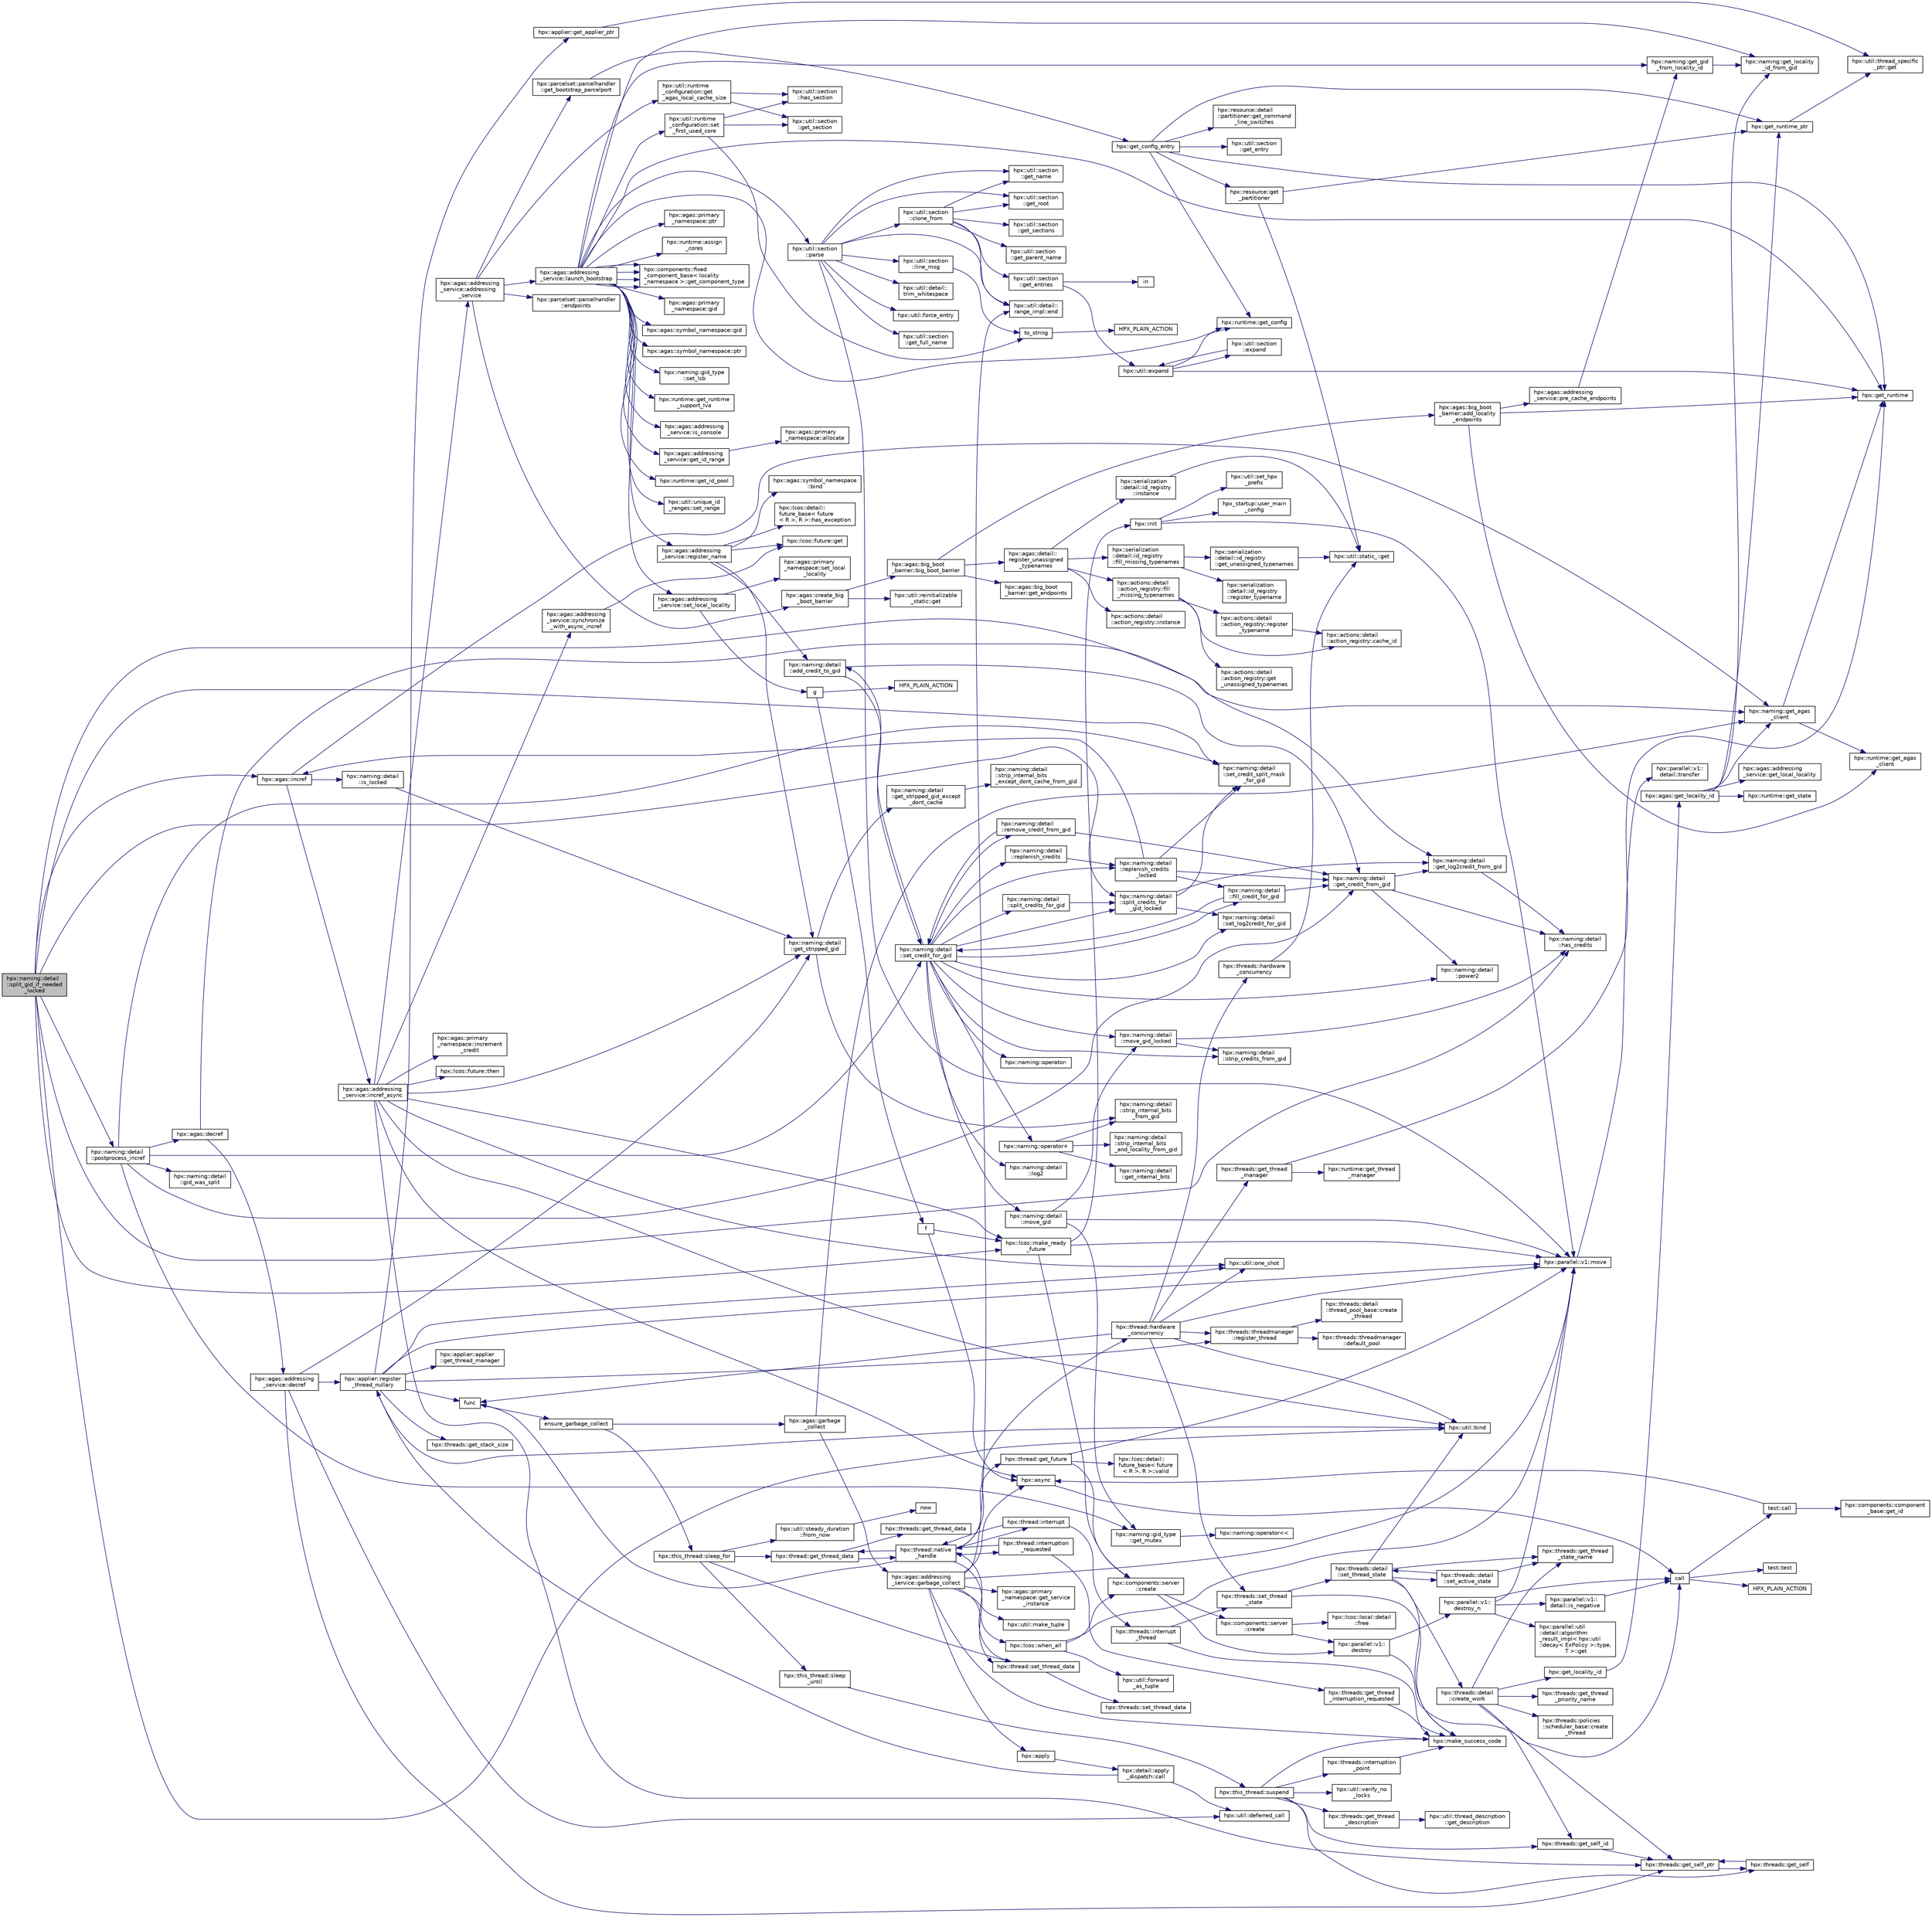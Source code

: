 digraph "hpx::naming::detail::split_gid_if_needed_locked"
{
  edge [fontname="Helvetica",fontsize="10",labelfontname="Helvetica",labelfontsize="10"];
  node [fontname="Helvetica",fontsize="10",shape=record];
  rankdir="LR";
  Node3872 [label="hpx::naming::detail\l::split_gid_if_needed\l_locked",height=0.2,width=0.4,color="black", fillcolor="grey75", style="filled", fontcolor="black"];
  Node3872 -> Node3873 [color="midnightblue",fontsize="10",style="solid",fontname="Helvetica"];
  Node3873 [label="hpx::naming::detail\l::has_credits",height=0.2,width=0.4,color="black", fillcolor="white", style="filled",URL="$d5/d18/namespacehpx_1_1naming_1_1detail.html#afb823cf706d95f298c25af22fe39653b"];
  Node3872 -> Node3874 [color="midnightblue",fontsize="10",style="solid",fontname="Helvetica"];
  Node3874 [label="hpx::naming::detail\l::get_log2credit_from_gid",height=0.2,width=0.4,color="black", fillcolor="white", style="filled",URL="$d5/d18/namespacehpx_1_1naming_1_1detail.html#a65b5a75f9576e0c15d372d20f0ed37d0"];
  Node3874 -> Node3873 [color="midnightblue",fontsize="10",style="solid",fontname="Helvetica"];
  Node3872 -> Node3875 [color="midnightblue",fontsize="10",style="solid",fontname="Helvetica"];
  Node3875 [label="hpx::naming::detail\l::set_credit_split_mask\l_for_gid",height=0.2,width=0.4,color="black", fillcolor="white", style="filled",URL="$d5/d18/namespacehpx_1_1naming_1_1detail.html#a514fb4fd603d267bd438c27ea2fb1e7d"];
  Node3872 -> Node3876 [color="midnightblue",fontsize="10",style="solid",fontname="Helvetica"];
  Node3876 [label="hpx::agas::incref",height=0.2,width=0.4,color="black", fillcolor="white", style="filled",URL="$dc/d54/namespacehpx_1_1agas.html#aad81d2ea721c1a5692e243ef07bf164f"];
  Node3876 -> Node3877 [color="midnightblue",fontsize="10",style="solid",fontname="Helvetica"];
  Node3877 [label="hpx::naming::detail\l::is_locked",height=0.2,width=0.4,color="black", fillcolor="white", style="filled",URL="$d5/d18/namespacehpx_1_1naming_1_1detail.html#a721ab5a11bd11a37b0c905ea3fe0a6d7"];
  Node3877 -> Node3878 [color="midnightblue",fontsize="10",style="solid",fontname="Helvetica"];
  Node3878 [label="hpx::naming::detail\l::get_stripped_gid",height=0.2,width=0.4,color="black", fillcolor="white", style="filled",URL="$d5/d18/namespacehpx_1_1naming_1_1detail.html#ad3a849cb7ebd5dccf9aefadccc21dd89"];
  Node3878 -> Node3879 [color="midnightblue",fontsize="10",style="solid",fontname="Helvetica"];
  Node3879 [label="hpx::naming::detail\l::strip_internal_bits\l_from_gid",height=0.2,width=0.4,color="black", fillcolor="white", style="filled",URL="$d5/d18/namespacehpx_1_1naming_1_1detail.html#a95cca4d4bc82a9da3e804b225b03dfaf"];
  Node3878 -> Node3880 [color="midnightblue",fontsize="10",style="solid",fontname="Helvetica"];
  Node3880 [label="hpx::naming::detail\l::get_stripped_gid_except\l_dont_cache",height=0.2,width=0.4,color="black", fillcolor="white", style="filled",URL="$d5/d18/namespacehpx_1_1naming_1_1detail.html#a1ab848588112d0f7fac377a15692c9cc"];
  Node3880 -> Node3881 [color="midnightblue",fontsize="10",style="solid",fontname="Helvetica"];
  Node3881 [label="hpx::naming::detail\l::strip_internal_bits\l_except_dont_cache_from_gid",height=0.2,width=0.4,color="black", fillcolor="white", style="filled",URL="$d5/d18/namespacehpx_1_1naming_1_1detail.html#aabeb51a92376c6bfb9cf31bf9ff0c4cc"];
  Node3876 -> Node3882 [color="midnightblue",fontsize="10",style="solid",fontname="Helvetica"];
  Node3882 [label="hpx::naming::get_agas\l_client",height=0.2,width=0.4,color="black", fillcolor="white", style="filled",URL="$d4/dc9/namespacehpx_1_1naming.html#a0408fffd5d34b620712a801b0ae3b032"];
  Node3882 -> Node3883 [color="midnightblue",fontsize="10",style="solid",fontname="Helvetica"];
  Node3883 [label="hpx::get_runtime",height=0.2,width=0.4,color="black", fillcolor="white", style="filled",URL="$d8/d83/namespacehpx.html#aef902cc6c7dd3b9fbadf34d1e850a070"];
  Node3882 -> Node3884 [color="midnightblue",fontsize="10",style="solid",fontname="Helvetica"];
  Node3884 [label="hpx::runtime::get_agas\l_client",height=0.2,width=0.4,color="black", fillcolor="white", style="filled",URL="$d0/d7b/classhpx_1_1runtime.html#aeb5dddd30d6b9861669af8ad44d1a96a"];
  Node3876 -> Node3885 [color="midnightblue",fontsize="10",style="solid",fontname="Helvetica"];
  Node3885 [label="hpx::agas::addressing\l_service::incref_async",height=0.2,width=0.4,color="black", fillcolor="white", style="filled",URL="$db/d58/structhpx_1_1agas_1_1addressing__service.html#adae9df2634cf648f129f203c3678c1c1",tooltip="Increment the global reference count for the given id. "];
  Node3885 -> Node3878 [color="midnightblue",fontsize="10",style="solid",fontname="Helvetica"];
  Node3885 -> Node3886 [color="midnightblue",fontsize="10",style="solid",fontname="Helvetica"];
  Node3886 [label="hpx::threads::get_self_ptr",height=0.2,width=0.4,color="black", fillcolor="white", style="filled",URL="$d7/d28/namespacehpx_1_1threads.html#a22877ae347ad884cde3a51397dad6c53"];
  Node3886 -> Node3887 [color="midnightblue",fontsize="10",style="solid",fontname="Helvetica"];
  Node3887 [label="hpx::threads::get_self",height=0.2,width=0.4,color="black", fillcolor="white", style="filled",URL="$d7/d28/namespacehpx_1_1threads.html#a07daf4d6d29233f20d66d41ab7b5b8e8"];
  Node3887 -> Node3886 [color="midnightblue",fontsize="10",style="solid",fontname="Helvetica"];
  Node3885 -> Node3888 [color="midnightblue",fontsize="10",style="solid",fontname="Helvetica"];
  Node3888 [label="hpx::agas::addressing\l_service::addressing\l_service",height=0.2,width=0.4,color="black", fillcolor="white", style="filled",URL="$db/d58/structhpx_1_1agas_1_1addressing__service.html#a4cd885b12c530009f44f7372c197d54f"];
  Node3888 -> Node3889 [color="midnightblue",fontsize="10",style="solid",fontname="Helvetica"];
  Node3889 [label="hpx::util::runtime\l_configuration::get\l_agas_local_cache_size",height=0.2,width=0.4,color="black", fillcolor="white", style="filled",URL="$d8/d70/classhpx_1_1util_1_1runtime__configuration.html#a5fc409d10bc5e063fde7992fb2d8eefe"];
  Node3889 -> Node3890 [color="midnightblue",fontsize="10",style="solid",fontname="Helvetica"];
  Node3890 [label="hpx::util::section\l::has_section",height=0.2,width=0.4,color="black", fillcolor="white", style="filled",URL="$dd/de4/classhpx_1_1util_1_1section.html#a2ef0091925e5c2e3fda235bff644cdb4"];
  Node3889 -> Node3891 [color="midnightblue",fontsize="10",style="solid",fontname="Helvetica"];
  Node3891 [label="hpx::util::section\l::get_section",height=0.2,width=0.4,color="black", fillcolor="white", style="filled",URL="$dd/de4/classhpx_1_1util_1_1section.html#a3506cc01fb5453b2176f4747352c5517"];
  Node3888 -> Node3892 [color="midnightblue",fontsize="10",style="solid",fontname="Helvetica"];
  Node3892 [label="hpx::parcelset::parcelhandler\l::get_bootstrap_parcelport",height=0.2,width=0.4,color="black", fillcolor="white", style="filled",URL="$d4/d2f/classhpx_1_1parcelset_1_1parcelhandler.html#aac412291f000080f2496f288b97b7859"];
  Node3892 -> Node3893 [color="midnightblue",fontsize="10",style="solid",fontname="Helvetica"];
  Node3893 [label="hpx::get_config_entry",height=0.2,width=0.4,color="black", fillcolor="white", style="filled",URL="$d8/d83/namespacehpx.html#a097240e6744bc8905f708932da401835",tooltip="Retrieve the string value of a configuration entry given by key. "];
  Node3893 -> Node3894 [color="midnightblue",fontsize="10",style="solid",fontname="Helvetica"];
  Node3894 [label="hpx::get_runtime_ptr",height=0.2,width=0.4,color="black", fillcolor="white", style="filled",URL="$d8/d83/namespacehpx.html#af29daf2bb3e01b4d6495a1742b6cce64"];
  Node3894 -> Node3895 [color="midnightblue",fontsize="10",style="solid",fontname="Helvetica"];
  Node3895 [label="hpx::util::thread_specific\l_ptr::get",height=0.2,width=0.4,color="black", fillcolor="white", style="filled",URL="$d4/d4c/structhpx_1_1util_1_1thread__specific__ptr.html#a3b27d8520710478aa41d1f74206bdba9"];
  Node3893 -> Node3883 [color="midnightblue",fontsize="10",style="solid",fontname="Helvetica"];
  Node3893 -> Node3896 [color="midnightblue",fontsize="10",style="solid",fontname="Helvetica"];
  Node3896 [label="hpx::runtime::get_config",height=0.2,width=0.4,color="black", fillcolor="white", style="filled",URL="$d0/d7b/classhpx_1_1runtime.html#a0bfe0241e54b1fe1dd4ec181d944de43",tooltip="access configuration information "];
  Node3893 -> Node3897 [color="midnightblue",fontsize="10",style="solid",fontname="Helvetica"];
  Node3897 [label="hpx::util::section\l::get_entry",height=0.2,width=0.4,color="black", fillcolor="white", style="filled",URL="$dd/de4/classhpx_1_1util_1_1section.html#a02ac2ca2a4490347405dec03df46af88"];
  Node3893 -> Node3898 [color="midnightblue",fontsize="10",style="solid",fontname="Helvetica"];
  Node3898 [label="hpx::resource::get\l_partitioner",height=0.2,width=0.4,color="black", fillcolor="white", style="filled",URL="$dd/da5/namespacehpx_1_1resource.html#af91354c369d9a22a00581d6b6da7d0ee"];
  Node3898 -> Node3899 [color="midnightblue",fontsize="10",style="solid",fontname="Helvetica"];
  Node3899 [label="hpx::util::static_::get",height=0.2,width=0.4,color="black", fillcolor="white", style="filled",URL="$d3/dbb/structhpx_1_1util_1_1static__.html#a2967c633948a3bf17a3b5405ef5a8318"];
  Node3898 -> Node3894 [color="midnightblue",fontsize="10",style="solid",fontname="Helvetica"];
  Node3893 -> Node3900 [color="midnightblue",fontsize="10",style="solid",fontname="Helvetica"];
  Node3900 [label="hpx::resource::detail\l::partitioner::get_command\l_line_switches",height=0.2,width=0.4,color="black", fillcolor="white", style="filled",URL="$d0/dab/classhpx_1_1resource_1_1detail_1_1partitioner.html#a16fe01dd59b2c89bd556788b5713522e"];
  Node3888 -> Node3901 [color="midnightblue",fontsize="10",style="solid",fontname="Helvetica"];
  Node3901 [label="hpx::agas::create_big\l_boot_barrier",height=0.2,width=0.4,color="black", fillcolor="white", style="filled",URL="$dc/d54/namespacehpx_1_1agas.html#a272f64deb448ea9613501a5b3458a57f"];
  Node3901 -> Node3902 [color="midnightblue",fontsize="10",style="solid",fontname="Helvetica"];
  Node3902 [label="hpx::util::reinitializable\l_static::get",height=0.2,width=0.4,color="black", fillcolor="white", style="filled",URL="$d2/db7/structhpx_1_1util_1_1reinitializable__static.html#a2c616d22a193ed9d3b0b58d4203b3809"];
  Node3901 -> Node3903 [color="midnightblue",fontsize="10",style="solid",fontname="Helvetica"];
  Node3903 [label="hpx::agas::big_boot\l_barrier::big_boot_barrier",height=0.2,width=0.4,color="black", fillcolor="white", style="filled",URL="$d8/db6/structhpx_1_1agas_1_1big__boot__barrier.html#ab00f39b77e1ae054dddeab796ac49a07"];
  Node3903 -> Node3904 [color="midnightblue",fontsize="10",style="solid",fontname="Helvetica"];
  Node3904 [label="hpx::agas::detail::\lregister_unassigned\l_typenames",height=0.2,width=0.4,color="black", fillcolor="white", style="filled",URL="$dd/dd0/namespacehpx_1_1agas_1_1detail.html#a69a4d9fbe321b26f2eeeacaae98c05bb"];
  Node3904 -> Node3905 [color="midnightblue",fontsize="10",style="solid",fontname="Helvetica"];
  Node3905 [label="hpx::serialization\l::detail::id_registry\l::instance",height=0.2,width=0.4,color="black", fillcolor="white", style="filled",URL="$dc/d9a/classhpx_1_1serialization_1_1detail_1_1id__registry.html#ab5118609f28337b2a71e7ac63399a2dc"];
  Node3905 -> Node3899 [color="midnightblue",fontsize="10",style="solid",fontname="Helvetica"];
  Node3904 -> Node3906 [color="midnightblue",fontsize="10",style="solid",fontname="Helvetica"];
  Node3906 [label="hpx::serialization\l::detail::id_registry\l::fill_missing_typenames",height=0.2,width=0.4,color="black", fillcolor="white", style="filled",URL="$dc/d9a/classhpx_1_1serialization_1_1detail_1_1id__registry.html#a80cd98a900de5a5347cf51ab710ed1be"];
  Node3906 -> Node3907 [color="midnightblue",fontsize="10",style="solid",fontname="Helvetica"];
  Node3907 [label="hpx::serialization\l::detail::id_registry\l::get_unassigned_typenames",height=0.2,width=0.4,color="black", fillcolor="white", style="filled",URL="$dc/d9a/classhpx_1_1serialization_1_1detail_1_1id__registry.html#a667f38001517e0031e3421b1f6719baf"];
  Node3907 -> Node3899 [color="midnightblue",fontsize="10",style="solid",fontname="Helvetica"];
  Node3906 -> Node3908 [color="midnightblue",fontsize="10",style="solid",fontname="Helvetica"];
  Node3908 [label="hpx::serialization\l::detail::id_registry\l::register_typename",height=0.2,width=0.4,color="black", fillcolor="white", style="filled",URL="$dc/d9a/classhpx_1_1serialization_1_1detail_1_1id__registry.html#a3ecf46288bd104ca800605842a269fd6"];
  Node3904 -> Node3909 [color="midnightblue",fontsize="10",style="solid",fontname="Helvetica"];
  Node3909 [label="hpx::actions::detail\l::action_registry::instance",height=0.2,width=0.4,color="black", fillcolor="white", style="filled",URL="$d6/d07/structhpx_1_1actions_1_1detail_1_1action__registry.html#a4d8a8074f8a91fdc5a62e8067ef6472c"];
  Node3904 -> Node3910 [color="midnightblue",fontsize="10",style="solid",fontname="Helvetica"];
  Node3910 [label="hpx::actions::detail\l::action_registry::fill\l_missing_typenames",height=0.2,width=0.4,color="black", fillcolor="white", style="filled",URL="$d6/d07/structhpx_1_1actions_1_1detail_1_1action__registry.html#ad0b2659af6636d76d4b39d64eac81e3c"];
  Node3910 -> Node3911 [color="midnightblue",fontsize="10",style="solid",fontname="Helvetica"];
  Node3911 [label="hpx::actions::detail\l::action_registry::get\l_unassigned_typenames",height=0.2,width=0.4,color="black", fillcolor="white", style="filled",URL="$d6/d07/structhpx_1_1actions_1_1detail_1_1action__registry.html#a5216619c74ba5ee2d7a82626fe3f42cd"];
  Node3910 -> Node3912 [color="midnightblue",fontsize="10",style="solid",fontname="Helvetica"];
  Node3912 [label="hpx::actions::detail\l::action_registry::register\l_typename",height=0.2,width=0.4,color="black", fillcolor="white", style="filled",URL="$d6/d07/structhpx_1_1actions_1_1detail_1_1action__registry.html#a7352d14b8ad4d97a880c8ff247f0e04a"];
  Node3912 -> Node3913 [color="midnightblue",fontsize="10",style="solid",fontname="Helvetica"];
  Node3913 [label="hpx::actions::detail\l::action_registry::cache_id",height=0.2,width=0.4,color="black", fillcolor="white", style="filled",URL="$d6/d07/structhpx_1_1actions_1_1detail_1_1action__registry.html#a241539d91aa05a0cb41e6949b4f7ffb6"];
  Node3910 -> Node3913 [color="midnightblue",fontsize="10",style="solid",fontname="Helvetica"];
  Node3903 -> Node3914 [color="midnightblue",fontsize="10",style="solid",fontname="Helvetica"];
  Node3914 [label="hpx::agas::big_boot\l_barrier::add_locality\l_endpoints",height=0.2,width=0.4,color="black", fillcolor="white", style="filled",URL="$d8/db6/structhpx_1_1agas_1_1big__boot__barrier.html#aedb4d5066f5ee188b4b2e7476bde8f35"];
  Node3914 -> Node3883 [color="midnightblue",fontsize="10",style="solid",fontname="Helvetica"];
  Node3914 -> Node3884 [color="midnightblue",fontsize="10",style="solid",fontname="Helvetica"];
  Node3914 -> Node3915 [color="midnightblue",fontsize="10",style="solid",fontname="Helvetica"];
  Node3915 [label="hpx::agas::addressing\l_service::pre_cache_endpoints",height=0.2,width=0.4,color="black", fillcolor="white", style="filled",URL="$db/d58/structhpx_1_1agas_1_1addressing__service.html#a9384e7f70c49705ea11e55718c144ee4"];
  Node3915 -> Node3916 [color="midnightblue",fontsize="10",style="solid",fontname="Helvetica"];
  Node3916 [label="hpx::naming::get_gid\l_from_locality_id",height=0.2,width=0.4,color="black", fillcolor="white", style="filled",URL="$d4/dc9/namespacehpx_1_1naming.html#ae50a3ecdb5854b6a25a556ebc9830541"];
  Node3916 -> Node3917 [color="midnightblue",fontsize="10",style="solid",fontname="Helvetica"];
  Node3917 [label="hpx::naming::get_locality\l_id_from_gid",height=0.2,width=0.4,color="black", fillcolor="white", style="filled",URL="$d4/dc9/namespacehpx_1_1naming.html#a7fd43037784560bd04fda9b49e33529f"];
  Node3903 -> Node3918 [color="midnightblue",fontsize="10",style="solid",fontname="Helvetica"];
  Node3918 [label="hpx::agas::big_boot\l_barrier::get_endpoints",height=0.2,width=0.4,color="black", fillcolor="white", style="filled",URL="$d8/db6/structhpx_1_1agas_1_1big__boot__barrier.html#a019606b912a47e77062cd7de28adb428"];
  Node3888 -> Node3919 [color="midnightblue",fontsize="10",style="solid",fontname="Helvetica"];
  Node3919 [label="hpx::parcelset::parcelhandler\l::endpoints",height=0.2,width=0.4,color="black", fillcolor="white", style="filled",URL="$d4/d2f/classhpx_1_1parcelset_1_1parcelhandler.html#a7a79973ee047c9a655e7517b89d78558",tooltip="return the endpoints associated with this parcelhandler "];
  Node3888 -> Node3920 [color="midnightblue",fontsize="10",style="solid",fontname="Helvetica"];
  Node3920 [label="hpx::agas::addressing\l_service::launch_bootstrap",height=0.2,width=0.4,color="black", fillcolor="white", style="filled",URL="$db/d58/structhpx_1_1agas_1_1addressing__service.html#a664380be3597d3ca31677b2ae5800e76"];
  Node3920 -> Node3921 [color="midnightblue",fontsize="10",style="solid",fontname="Helvetica"];
  Node3921 [label="hpx::agas::primary\l_namespace::ptr",height=0.2,width=0.4,color="black", fillcolor="white", style="filled",URL="$d1/d43/structhpx_1_1agas_1_1primary__namespace.html#a977601f2c79f10b3aef3db56fb3aad0d"];
  Node3920 -> Node3883 [color="midnightblue",fontsize="10",style="solid",fontname="Helvetica"];
  Node3920 -> Node3916 [color="midnightblue",fontsize="10",style="solid",fontname="Helvetica"];
  Node3920 -> Node3922 [color="midnightblue",fontsize="10",style="solid",fontname="Helvetica"];
  Node3922 [label="hpx::agas::addressing\l_service::set_local_locality",height=0.2,width=0.4,color="black", fillcolor="white", style="filled",URL="$db/d58/structhpx_1_1agas_1_1addressing__service.html#a262a9982f31caacd5c605b643f2cc081"];
  Node3922 -> Node3923 [color="midnightblue",fontsize="10",style="solid",fontname="Helvetica"];
  Node3923 [label="g",height=0.2,width=0.4,color="black", fillcolor="white", style="filled",URL="$da/d17/cxx11__noexcept_8cpp.html#a96f5ebe659f57f5faa7343c54f8ea39a"];
  Node3923 -> Node3924 [color="midnightblue",fontsize="10",style="solid",fontname="Helvetica"];
  Node3924 [label="f",height=0.2,width=0.4,color="black", fillcolor="white", style="filled",URL="$d4/d13/async__unwrap__1037_8cpp.html#a02a6b0b4f77af9f69a841dc8262b0cd0"];
  Node3924 -> Node3925 [color="midnightblue",fontsize="10",style="solid",fontname="Helvetica"];
  Node3925 [label="hpx::async",height=0.2,width=0.4,color="black", fillcolor="white", style="filled",URL="$d8/d83/namespacehpx.html#acb7d8e37b73b823956ce144f9a57eaa4"];
  Node3925 -> Node3926 [color="midnightblue",fontsize="10",style="solid",fontname="Helvetica"];
  Node3926 [label="call",height=0.2,width=0.4,color="black", fillcolor="white", style="filled",URL="$d2/d67/promise__1620_8cpp.html#a58357f0b82bc761e1d0b9091ed563a70"];
  Node3926 -> Node3927 [color="midnightblue",fontsize="10",style="solid",fontname="Helvetica"];
  Node3927 [label="test::test",height=0.2,width=0.4,color="black", fillcolor="white", style="filled",URL="$d8/d89/structtest.html#ab42d5ece712d716b04cb3f686f297a26"];
  Node3926 -> Node3928 [color="midnightblue",fontsize="10",style="solid",fontname="Helvetica"];
  Node3928 [label="HPX_PLAIN_ACTION",height=0.2,width=0.4,color="black", fillcolor="white", style="filled",URL="$d2/d67/promise__1620_8cpp.html#ab96aab827a4b1fcaf66cfe0ba83fef23"];
  Node3926 -> Node3929 [color="midnightblue",fontsize="10",style="solid",fontname="Helvetica"];
  Node3929 [label="test::call",height=0.2,width=0.4,color="black", fillcolor="white", style="filled",URL="$d8/d89/structtest.html#aeb29e7ed6518b9426ccf1344c52620ae"];
  Node3929 -> Node3925 [color="midnightblue",fontsize="10",style="solid",fontname="Helvetica"];
  Node3929 -> Node3930 [color="midnightblue",fontsize="10",style="solid",fontname="Helvetica"];
  Node3930 [label="hpx::components::component\l_base::get_id",height=0.2,width=0.4,color="black", fillcolor="white", style="filled",URL="$d2/de6/classhpx_1_1components_1_1component__base.html#a4c8fd93514039bdf01c48d66d82b19cd"];
  Node3924 -> Node3931 [color="midnightblue",fontsize="10",style="solid",fontname="Helvetica"];
  Node3931 [label="hpx::lcos::make_ready\l_future",height=0.2,width=0.4,color="black", fillcolor="white", style="filled",URL="$d2/dc9/namespacehpx_1_1lcos.html#a42997564ddfde91d475b8a2cea8f53e4"];
  Node3931 -> Node3932 [color="midnightblue",fontsize="10",style="solid",fontname="Helvetica"];
  Node3932 [label="hpx::init",height=0.2,width=0.4,color="black", fillcolor="white", style="filled",URL="$d8/d83/namespacehpx.html#a3c694ea960b47c56b33351ba16e3d76b",tooltip="Main entry point for launching the HPX runtime system. "];
  Node3932 -> Node3933 [color="midnightblue",fontsize="10",style="solid",fontname="Helvetica"];
  Node3933 [label="hpx::util::set_hpx\l_prefix",height=0.2,width=0.4,color="black", fillcolor="white", style="filled",URL="$df/dad/namespacehpx_1_1util.html#ae40a23c1ba0a48d9304dcf717a95793e"];
  Node3932 -> Node3934 [color="midnightblue",fontsize="10",style="solid",fontname="Helvetica"];
  Node3934 [label="hpx_startup::user_main\l_config",height=0.2,width=0.4,color="black", fillcolor="white", style="filled",URL="$d3/dd2/namespacehpx__startup.html#aaac571d88bd3912a4225a23eb3261637"];
  Node3932 -> Node3935 [color="midnightblue",fontsize="10",style="solid",fontname="Helvetica"];
  Node3935 [label="hpx::parallel::v1::move",height=0.2,width=0.4,color="black", fillcolor="white", style="filled",URL="$db/db9/namespacehpx_1_1parallel_1_1v1.html#aa7c4ede081ce786c9d1eb1adff495cfc"];
  Node3935 -> Node3936 [color="midnightblue",fontsize="10",style="solid",fontname="Helvetica"];
  Node3936 [label="hpx::parallel::v1::\ldetail::transfer",height=0.2,width=0.4,color="black", fillcolor="white", style="filled",URL="$d2/ddd/namespacehpx_1_1parallel_1_1v1_1_1detail.html#ab1b56a05e1885ca7cc7ffa1804dd2f3c"];
  Node3931 -> Node3937 [color="midnightblue",fontsize="10",style="solid",fontname="Helvetica"];
  Node3937 [label="hpx::components::server\l::create",height=0.2,width=0.4,color="black", fillcolor="white", style="filled",URL="$d2/da2/namespacehpx_1_1components_1_1server.html#ac776c89f3d68ceb910e8cee9fa937ab4",tooltip="Create arrays of components using their default constructor. "];
  Node3937 -> Node3938 [color="midnightblue",fontsize="10",style="solid",fontname="Helvetica"];
  Node3938 [label="hpx::components::server\l::create",height=0.2,width=0.4,color="black", fillcolor="white", style="filled",URL="$d2/da2/namespacehpx_1_1components_1_1server.html#a77d26de181c97b444565e230577981bd"];
  Node3938 -> Node3939 [color="midnightblue",fontsize="10",style="solid",fontname="Helvetica"];
  Node3939 [label="hpx::lcos::local::detail\l::free",height=0.2,width=0.4,color="black", fillcolor="white", style="filled",URL="$d4/dcb/namespacehpx_1_1lcos_1_1local_1_1detail.html#a55a940f019734e9bb045dc123cd80e48"];
  Node3938 -> Node3940 [color="midnightblue",fontsize="10",style="solid",fontname="Helvetica"];
  Node3940 [label="hpx::parallel::v1::\ldestroy",height=0.2,width=0.4,color="black", fillcolor="white", style="filled",URL="$db/db9/namespacehpx_1_1parallel_1_1v1.html#acf303558375048e8a7cc9a2c2e09477f"];
  Node3940 -> Node3926 [color="midnightblue",fontsize="10",style="solid",fontname="Helvetica"];
  Node3940 -> Node3941 [color="midnightblue",fontsize="10",style="solid",fontname="Helvetica"];
  Node3941 [label="hpx::parallel::v1::\ldestroy_n",height=0.2,width=0.4,color="black", fillcolor="white", style="filled",URL="$db/db9/namespacehpx_1_1parallel_1_1v1.html#a71d0691132a300690163f5636bcd5bd3"];
  Node3941 -> Node3942 [color="midnightblue",fontsize="10",style="solid",fontname="Helvetica"];
  Node3942 [label="hpx::parallel::v1::\ldetail::is_negative",height=0.2,width=0.4,color="black", fillcolor="white", style="filled",URL="$d2/ddd/namespacehpx_1_1parallel_1_1v1_1_1detail.html#adf2e40fc4b20ad0fd442ee3118a4d527"];
  Node3942 -> Node3926 [color="midnightblue",fontsize="10",style="solid",fontname="Helvetica"];
  Node3941 -> Node3943 [color="midnightblue",fontsize="10",style="solid",fontname="Helvetica"];
  Node3943 [label="hpx::parallel::util\l::detail::algorithm\l_result_impl\< hpx::util\l::decay\< ExPolicy \>::type,\l T \>::get",height=0.2,width=0.4,color="black", fillcolor="white", style="filled",URL="$d2/d42/structhpx_1_1parallel_1_1util_1_1detail_1_1algorithm__result__impl.html#ab5b051e8ec74eff5e0e62fd63f5d377e"];
  Node3941 -> Node3935 [color="midnightblue",fontsize="10",style="solid",fontname="Helvetica"];
  Node3941 -> Node3926 [color="midnightblue",fontsize="10",style="solid",fontname="Helvetica"];
  Node3937 -> Node3940 [color="midnightblue",fontsize="10",style="solid",fontname="Helvetica"];
  Node3931 -> Node3935 [color="midnightblue",fontsize="10",style="solid",fontname="Helvetica"];
  Node3923 -> Node3944 [color="midnightblue",fontsize="10",style="solid",fontname="Helvetica"];
  Node3944 [label="HPX_PLAIN_ACTION",height=0.2,width=0.4,color="black", fillcolor="white", style="filled",URL="$d4/d13/async__unwrap__1037_8cpp.html#ab5991a65409f0229f564e4935bd7b979"];
  Node3922 -> Node3945 [color="midnightblue",fontsize="10",style="solid",fontname="Helvetica"];
  Node3945 [label="hpx::agas::primary\l_namespace::set_local\l_locality",height=0.2,width=0.4,color="black", fillcolor="white", style="filled",URL="$d1/d43/structhpx_1_1agas_1_1primary__namespace.html#aef9509edfa957ff39e62a2963e7307a9"];
  Node3920 -> Node3946 [color="midnightblue",fontsize="10",style="solid",fontname="Helvetica"];
  Node3946 [label="hpx::runtime::assign\l_cores",height=0.2,width=0.4,color="black", fillcolor="white", style="filled",URL="$d0/d7b/classhpx_1_1runtime.html#ad18888b79a4c00c211acb866abf8c750"];
  Node3920 -> Node3896 [color="midnightblue",fontsize="10",style="solid",fontname="Helvetica"];
  Node3920 -> Node3947 [color="midnightblue",fontsize="10",style="solid",fontname="Helvetica"];
  Node3947 [label="hpx::util::runtime\l_configuration::set\l_first_used_core",height=0.2,width=0.4,color="black", fillcolor="white", style="filled",URL="$d8/d70/classhpx_1_1util_1_1runtime__configuration.html#af1c585ee36a9c0503a013faaa08ad398"];
  Node3947 -> Node3890 [color="midnightblue",fontsize="10",style="solid",fontname="Helvetica"];
  Node3947 -> Node3891 [color="midnightblue",fontsize="10",style="solid",fontname="Helvetica"];
  Node3947 -> Node3948 [color="midnightblue",fontsize="10",style="solid",fontname="Helvetica"];
  Node3948 [label="to_string",height=0.2,width=0.4,color="black", fillcolor="white", style="filled",URL="$d4/d2c/make__continuation__1615_8cpp.html#acbdae3e81403e1ffc527c18dc1cd51dd"];
  Node3948 -> Node3949 [color="midnightblue",fontsize="10",style="solid",fontname="Helvetica"];
  Node3949 [label="HPX_PLAIN_ACTION",height=0.2,width=0.4,color="black", fillcolor="white", style="filled",URL="$d4/d2c/make__continuation__1615_8cpp.html#a8b2f8a7c58b490fcb1260f36bac46541"];
  Node3920 -> Node3950 [color="midnightblue",fontsize="10",style="solid",fontname="Helvetica"];
  Node3950 [label="hpx::components::fixed\l_component_base\< locality\l_namespace \>::get_component_type",height=0.2,width=0.4,color="black", fillcolor="white", style="filled",URL="$df/dfd/classhpx_1_1components_1_1fixed__component__base.html#aa87dbc5aad4f2ee3f9b8f62c6981a8c2"];
  Node3920 -> Node3951 [color="midnightblue",fontsize="10",style="solid",fontname="Helvetica"];
  Node3951 [label="hpx::agas::primary\l_namespace::gid",height=0.2,width=0.4,color="black", fillcolor="white", style="filled",URL="$d1/d43/structhpx_1_1agas_1_1primary__namespace.html#ab38b0457e706d37af52f1535877a5bfd"];
  Node3920 -> Node3950 [color="midnightblue",fontsize="10",style="solid",fontname="Helvetica"];
  Node3920 -> Node3950 [color="midnightblue",fontsize="10",style="solid",fontname="Helvetica"];
  Node3920 -> Node3952 [color="midnightblue",fontsize="10",style="solid",fontname="Helvetica"];
  Node3952 [label="hpx::agas::symbol_namespace::gid",height=0.2,width=0.4,color="black", fillcolor="white", style="filled",URL="$dd/d5e/structhpx_1_1agas_1_1symbol__namespace.html#a4b63b0ff1b7963554cbf5b8073529d53"];
  Node3920 -> Node3950 [color="midnightblue",fontsize="10",style="solid",fontname="Helvetica"];
  Node3920 -> Node3953 [color="midnightblue",fontsize="10",style="solid",fontname="Helvetica"];
  Node3953 [label="hpx::agas::symbol_namespace::ptr",height=0.2,width=0.4,color="black", fillcolor="white", style="filled",URL="$dd/d5e/structhpx_1_1agas_1_1symbol__namespace.html#a67e372d006c4c3a2a3d09640c51ccff4"];
  Node3920 -> Node3954 [color="midnightblue",fontsize="10",style="solid",fontname="Helvetica"];
  Node3954 [label="hpx::util::section\l::parse",height=0.2,width=0.4,color="black", fillcolor="white", style="filled",URL="$dd/de4/classhpx_1_1util_1_1section.html#ace8045f12ef654c88b68a2dfb0788cbd"];
  Node3954 -> Node3955 [color="midnightblue",fontsize="10",style="solid",fontname="Helvetica"];
  Node3955 [label="hpx::util::detail::\lrange_impl::end",height=0.2,width=0.4,color="black", fillcolor="white", style="filled",URL="$d4/d4a/namespacehpx_1_1util_1_1detail_1_1range__impl.html#afb2ea48b0902f52ee4d8b764807b4316"];
  Node3954 -> Node3956 [color="midnightblue",fontsize="10",style="solid",fontname="Helvetica"];
  Node3956 [label="hpx::util::detail::\ltrim_whitespace",height=0.2,width=0.4,color="black", fillcolor="white", style="filled",URL="$d2/d8e/namespacehpx_1_1util_1_1detail.html#a349c290c57fa761e4e914aafa0023bef"];
  Node3954 -> Node3957 [color="midnightblue",fontsize="10",style="solid",fontname="Helvetica"];
  Node3957 [label="hpx::util::section\l::line_msg",height=0.2,width=0.4,color="black", fillcolor="white", style="filled",URL="$dd/de4/classhpx_1_1util_1_1section.html#afcaf894b8e854536369e648038878185"];
  Node3957 -> Node3948 [color="midnightblue",fontsize="10",style="solid",fontname="Helvetica"];
  Node3954 -> Node3958 [color="midnightblue",fontsize="10",style="solid",fontname="Helvetica"];
  Node3958 [label="hpx::util::force_entry",height=0.2,width=0.4,color="black", fillcolor="white", style="filled",URL="$df/dad/namespacehpx_1_1util.html#a36f05768f2fe4d204964258716634913"];
  Node3954 -> Node3959 [color="midnightblue",fontsize="10",style="solid",fontname="Helvetica"];
  Node3959 [label="hpx::util::section\l::get_full_name",height=0.2,width=0.4,color="black", fillcolor="white", style="filled",URL="$dd/de4/classhpx_1_1util_1_1section.html#a23dfffaedaa34d9c8273410af900cbff"];
  Node3954 -> Node3960 [color="midnightblue",fontsize="10",style="solid",fontname="Helvetica"];
  Node3960 [label="hpx::util::section\l::clone_from",height=0.2,width=0.4,color="black", fillcolor="white", style="filled",URL="$dd/de4/classhpx_1_1util_1_1section.html#ac563c9cfea4ab359e599357ab775e835"];
  Node3960 -> Node3961 [color="midnightblue",fontsize="10",style="solid",fontname="Helvetica"];
  Node3961 [label="hpx::util::section\l::get_parent_name",height=0.2,width=0.4,color="black", fillcolor="white", style="filled",URL="$dd/de4/classhpx_1_1util_1_1section.html#ad103bdfb0f1d7b70a9d7a93948adc30b"];
  Node3960 -> Node3962 [color="midnightblue",fontsize="10",style="solid",fontname="Helvetica"];
  Node3962 [label="hpx::util::section\l::get_name",height=0.2,width=0.4,color="black", fillcolor="white", style="filled",URL="$dd/de4/classhpx_1_1util_1_1section.html#afbd1ab5fee15d3956ef7fba8f1966e02"];
  Node3960 -> Node3963 [color="midnightblue",fontsize="10",style="solid",fontname="Helvetica"];
  Node3963 [label="hpx::util::section\l::get_entries",height=0.2,width=0.4,color="black", fillcolor="white", style="filled",URL="$dd/de4/classhpx_1_1util_1_1section.html#a2947f576b972863e45bbcf97a14c720e"];
  Node3963 -> Node3964 [color="midnightblue",fontsize="10",style="solid",fontname="Helvetica"];
  Node3964 [label="hpx::util::expand",height=0.2,width=0.4,color="black", fillcolor="white", style="filled",URL="$df/dad/namespacehpx_1_1util.html#ac476e97ca5c1dec44106cb68a534ea22"];
  Node3964 -> Node3883 [color="midnightblue",fontsize="10",style="solid",fontname="Helvetica"];
  Node3964 -> Node3896 [color="midnightblue",fontsize="10",style="solid",fontname="Helvetica"];
  Node3964 -> Node3965 [color="midnightblue",fontsize="10",style="solid",fontname="Helvetica"];
  Node3965 [label="hpx::util::section\l::expand",height=0.2,width=0.4,color="black", fillcolor="white", style="filled",URL="$dd/de4/classhpx_1_1util_1_1section.html#aeee54430eca7e62d11765c45d1c58420"];
  Node3965 -> Node3964 [color="midnightblue",fontsize="10",style="solid",fontname="Helvetica"];
  Node3963 -> Node3966 [color="midnightblue",fontsize="10",style="solid",fontname="Helvetica"];
  Node3966 [label="in",height=0.2,width=0.4,color="black", fillcolor="white", style="filled",URL="$d5/dd8/any__serialization_8cpp.html#a050ffb438bad49c53a9fffc8fff5bff9"];
  Node3960 -> Node3955 [color="midnightblue",fontsize="10",style="solid",fontname="Helvetica"];
  Node3960 -> Node3967 [color="midnightblue",fontsize="10",style="solid",fontname="Helvetica"];
  Node3967 [label="hpx::util::section\l::get_sections",height=0.2,width=0.4,color="black", fillcolor="white", style="filled",URL="$dd/de4/classhpx_1_1util_1_1section.html#a6b2173349a087e0677d76ac09eb548f8"];
  Node3960 -> Node3968 [color="midnightblue",fontsize="10",style="solid",fontname="Helvetica"];
  Node3968 [label="hpx::util::section\l::get_root",height=0.2,width=0.4,color="black", fillcolor="white", style="filled",URL="$dd/de4/classhpx_1_1util_1_1section.html#a099b4f01861585dea488caf08fe4069b"];
  Node3954 -> Node3968 [color="midnightblue",fontsize="10",style="solid",fontname="Helvetica"];
  Node3954 -> Node3962 [color="midnightblue",fontsize="10",style="solid",fontname="Helvetica"];
  Node3954 -> Node3935 [color="midnightblue",fontsize="10",style="solid",fontname="Helvetica"];
  Node3920 -> Node3917 [color="midnightblue",fontsize="10",style="solid",fontname="Helvetica"];
  Node3920 -> Node3969 [color="midnightblue",fontsize="10",style="solid",fontname="Helvetica"];
  Node3969 [label="hpx::naming::gid_type\l::set_lsb",height=0.2,width=0.4,color="black", fillcolor="white", style="filled",URL="$d3/d67/structhpx_1_1naming_1_1gid__type.html#aa0e0758f7852bace6a58c84eacae4ddc"];
  Node3920 -> Node3970 [color="midnightblue",fontsize="10",style="solid",fontname="Helvetica"];
  Node3970 [label="hpx::runtime::get_runtime\l_support_lva",height=0.2,width=0.4,color="black", fillcolor="white", style="filled",URL="$d0/d7b/classhpx_1_1runtime.html#aa284ae9894186555459b37cef96ab1f2"];
  Node3920 -> Node3971 [color="midnightblue",fontsize="10",style="solid",fontname="Helvetica"];
  Node3971 [label="hpx::agas::addressing\l_service::register_name",height=0.2,width=0.4,color="black", fillcolor="white", style="filled",URL="$db/d58/structhpx_1_1agas_1_1addressing__service.html#a5929d7fd681a5ed692bfbeaa503fc32d",tooltip="Register a global name with a global address (id) "];
  Node3971 -> Node3972 [color="midnightblue",fontsize="10",style="solid",fontname="Helvetica"];
  Node3972 [label="hpx::agas::symbol_namespace\l::bind",height=0.2,width=0.4,color="black", fillcolor="white", style="filled",URL="$dd/d5e/structhpx_1_1agas_1_1symbol__namespace.html#a4c5b21f70ae191ad0169fe5ac06de532"];
  Node3971 -> Node3878 [color="midnightblue",fontsize="10",style="solid",fontname="Helvetica"];
  Node3971 -> Node3973 [color="midnightblue",fontsize="10",style="solid",fontname="Helvetica"];
  Node3973 [label="hpx::lcos::detail::\lfuture_base\< future\l\< R \>, R \>::has_exception",height=0.2,width=0.4,color="black", fillcolor="white", style="filled",URL="$d5/dd7/classhpx_1_1lcos_1_1detail_1_1future__base.html#aa95b01f70ad95706ae420ff1db2e5b99"];
  Node3971 -> Node3974 [color="midnightblue",fontsize="10",style="solid",fontname="Helvetica"];
  Node3974 [label="hpx::lcos::future::get",height=0.2,width=0.4,color="black", fillcolor="white", style="filled",URL="$d0/d33/classhpx_1_1lcos_1_1future.html#a8c28269486d5620ac48af349f17bb41c"];
  Node3971 -> Node3975 [color="midnightblue",fontsize="10",style="solid",fontname="Helvetica"];
  Node3975 [label="hpx::naming::detail\l::add_credit_to_gid",height=0.2,width=0.4,color="black", fillcolor="white", style="filled",URL="$d5/d18/namespacehpx_1_1naming_1_1detail.html#ab13848a91587535a393be4def980e832"];
  Node3975 -> Node3976 [color="midnightblue",fontsize="10",style="solid",fontname="Helvetica"];
  Node3976 [label="hpx::naming::detail\l::get_credit_from_gid",height=0.2,width=0.4,color="black", fillcolor="white", style="filled",URL="$d5/d18/namespacehpx_1_1naming_1_1detail.html#ae3d27efe8c838d79e29020ed7c9fa25f"];
  Node3976 -> Node3873 [color="midnightblue",fontsize="10",style="solid",fontname="Helvetica"];
  Node3976 -> Node3977 [color="midnightblue",fontsize="10",style="solid",fontname="Helvetica"];
  Node3977 [label="hpx::naming::detail\l::power2",height=0.2,width=0.4,color="black", fillcolor="white", style="filled",URL="$d5/d18/namespacehpx_1_1naming_1_1detail.html#a084e318ac378f38778c0696da8cbdaac"];
  Node3976 -> Node3874 [color="midnightblue",fontsize="10",style="solid",fontname="Helvetica"];
  Node3975 -> Node3978 [color="midnightblue",fontsize="10",style="solid",fontname="Helvetica"];
  Node3978 [label="hpx::naming::detail\l::set_credit_for_gid",height=0.2,width=0.4,color="black", fillcolor="white", style="filled",URL="$d5/d18/namespacehpx_1_1naming_1_1detail.html#a87703193ff814a4e1c912e98e655ec51"];
  Node3978 -> Node3979 [color="midnightblue",fontsize="10",style="solid",fontname="Helvetica"];
  Node3979 [label="hpx::naming::detail\l::log2",height=0.2,width=0.4,color="black", fillcolor="white", style="filled",URL="$d5/d18/namespacehpx_1_1naming_1_1detail.html#a10b972e46f78f4f24d7843d6f8554b5b"];
  Node3978 -> Node3977 [color="midnightblue",fontsize="10",style="solid",fontname="Helvetica"];
  Node3978 -> Node3980 [color="midnightblue",fontsize="10",style="solid",fontname="Helvetica"];
  Node3980 [label="hpx::naming::detail\l::set_log2credit_for_gid",height=0.2,width=0.4,color="black", fillcolor="white", style="filled",URL="$d5/d18/namespacehpx_1_1naming_1_1detail.html#ac466e44115ff62134192cea0735b147e"];
  Node3978 -> Node3981 [color="midnightblue",fontsize="10",style="solid",fontname="Helvetica"];
  Node3981 [label="hpx::naming::detail\l::strip_credits_from_gid",height=0.2,width=0.4,color="black", fillcolor="white", style="filled",URL="$d5/d18/namespacehpx_1_1naming_1_1detail.html#a422b12b60e5f7844b224dd68cf8cae8e"];
  Node3978 -> Node3975 [color="midnightblue",fontsize="10",style="solid",fontname="Helvetica"];
  Node3978 -> Node3982 [color="midnightblue",fontsize="10",style="solid",fontname="Helvetica"];
  Node3982 [label="hpx::naming::detail\l::remove_credit_from_gid",height=0.2,width=0.4,color="black", fillcolor="white", style="filled",URL="$d5/d18/namespacehpx_1_1naming_1_1detail.html#a3ccb4b028c2c757c0fabdfe58ac07e47"];
  Node3982 -> Node3976 [color="midnightblue",fontsize="10",style="solid",fontname="Helvetica"];
  Node3982 -> Node3978 [color="midnightblue",fontsize="10",style="solid",fontname="Helvetica"];
  Node3978 -> Node3983 [color="midnightblue",fontsize="10",style="solid",fontname="Helvetica"];
  Node3983 [label="hpx::naming::detail\l::fill_credit_for_gid",height=0.2,width=0.4,color="black", fillcolor="white", style="filled",URL="$d5/d18/namespacehpx_1_1naming_1_1detail.html#a3ec890e6a5b5c8fbd21b11dfe7e50352"];
  Node3983 -> Node3976 [color="midnightblue",fontsize="10",style="solid",fontname="Helvetica"];
  Node3983 -> Node3978 [color="midnightblue",fontsize="10",style="solid",fontname="Helvetica"];
  Node3978 -> Node3984 [color="midnightblue",fontsize="10",style="solid",fontname="Helvetica"];
  Node3984 [label="hpx::naming::detail\l::move_gid",height=0.2,width=0.4,color="black", fillcolor="white", style="filled",URL="$d5/d18/namespacehpx_1_1naming_1_1detail.html#aade6b5eb4f9361377b0a427cd8bffdca"];
  Node3984 -> Node3985 [color="midnightblue",fontsize="10",style="solid",fontname="Helvetica"];
  Node3985 [label="hpx::naming::gid_type\l::get_mutex",height=0.2,width=0.4,color="black", fillcolor="white", style="filled",URL="$d3/d67/structhpx_1_1naming_1_1gid__type.html#a25f1f7d247b4ec6e77e577400bbbc18f"];
  Node3985 -> Node3986 [color="midnightblue",fontsize="10",style="solid",fontname="Helvetica"];
  Node3986 [label="hpx::naming::operator\<\<",height=0.2,width=0.4,color="black", fillcolor="white", style="filled",URL="$d4/dc9/namespacehpx_1_1naming.html#ad9103d927583be9fcc218e045ad2a6e6"];
  Node3984 -> Node3987 [color="midnightblue",fontsize="10",style="solid",fontname="Helvetica"];
  Node3987 [label="hpx::naming::detail\l::move_gid_locked",height=0.2,width=0.4,color="black", fillcolor="white", style="filled",URL="$d5/d18/namespacehpx_1_1naming_1_1detail.html#ade50f3a7ea7970594a107017d9781f45"];
  Node3987 -> Node3873 [color="midnightblue",fontsize="10",style="solid",fontname="Helvetica"];
  Node3987 -> Node3981 [color="midnightblue",fontsize="10",style="solid",fontname="Helvetica"];
  Node3984 -> Node3935 [color="midnightblue",fontsize="10",style="solid",fontname="Helvetica"];
  Node3978 -> Node3987 [color="midnightblue",fontsize="10",style="solid",fontname="Helvetica"];
  Node3978 -> Node3988 [color="midnightblue",fontsize="10",style="solid",fontname="Helvetica"];
  Node3988 [label="hpx::naming::detail\l::replenish_credits",height=0.2,width=0.4,color="black", fillcolor="white", style="filled",URL="$d5/d18/namespacehpx_1_1naming_1_1detail.html#aab806d937bd01894af129d3d3cbb22f4"];
  Node3988 -> Node3989 [color="midnightblue",fontsize="10",style="solid",fontname="Helvetica"];
  Node3989 [label="hpx::naming::detail\l::replenish_credits\l_locked",height=0.2,width=0.4,color="black", fillcolor="white", style="filled",URL="$d5/d18/namespacehpx_1_1naming_1_1detail.html#a011ed4fa9a2f4d4319adc54943fa03d6"];
  Node3989 -> Node3976 [color="midnightblue",fontsize="10",style="solid",fontname="Helvetica"];
  Node3989 -> Node3983 [color="midnightblue",fontsize="10",style="solid",fontname="Helvetica"];
  Node3989 -> Node3875 [color="midnightblue",fontsize="10",style="solid",fontname="Helvetica"];
  Node3989 -> Node3876 [color="midnightblue",fontsize="10",style="solid",fontname="Helvetica"];
  Node3978 -> Node3989 [color="midnightblue",fontsize="10",style="solid",fontname="Helvetica"];
  Node3978 -> Node3990 [color="midnightblue",fontsize="10",style="solid",fontname="Helvetica"];
  Node3990 [label="hpx::naming::detail\l::split_credits_for_gid",height=0.2,width=0.4,color="black", fillcolor="white", style="filled",URL="$d5/d18/namespacehpx_1_1naming_1_1detail.html#ab2f9863a9fdf1ca9b7990f6005b912be"];
  Node3990 -> Node3991 [color="midnightblue",fontsize="10",style="solid",fontname="Helvetica"];
  Node3991 [label="hpx::naming::detail\l::split_credits_for\l_gid_locked",height=0.2,width=0.4,color="black", fillcolor="white", style="filled",URL="$d5/d18/namespacehpx_1_1naming_1_1detail.html#a66dfb706e0b0fe738646b762b2b5403b"];
  Node3991 -> Node3874 [color="midnightblue",fontsize="10",style="solid",fontname="Helvetica"];
  Node3991 -> Node3980 [color="midnightblue",fontsize="10",style="solid",fontname="Helvetica"];
  Node3991 -> Node3875 [color="midnightblue",fontsize="10",style="solid",fontname="Helvetica"];
  Node3978 -> Node3991 [color="midnightblue",fontsize="10",style="solid",fontname="Helvetica"];
  Node3978 -> Node3992 [color="midnightblue",fontsize="10",style="solid",fontname="Helvetica"];
  Node3992 [label="hpx::naming::operator+",height=0.2,width=0.4,color="black", fillcolor="white", style="filled",URL="$d4/dc9/namespacehpx_1_1naming.html#a6c9fa9568261a3b3fe63b13ecc15d928"];
  Node3992 -> Node3993 [color="midnightblue",fontsize="10",style="solid",fontname="Helvetica"];
  Node3993 [label="hpx::naming::detail\l::get_internal_bits",height=0.2,width=0.4,color="black", fillcolor="white", style="filled",URL="$d5/d18/namespacehpx_1_1naming_1_1detail.html#aa8ae6c0e2110d45ea7deb7874f447860"];
  Node3992 -> Node3879 [color="midnightblue",fontsize="10",style="solid",fontname="Helvetica"];
  Node3992 -> Node3994 [color="midnightblue",fontsize="10",style="solid",fontname="Helvetica"];
  Node3994 [label="hpx::naming::detail\l::strip_internal_bits\l_and_locality_from_gid",height=0.2,width=0.4,color="black", fillcolor="white", style="filled",URL="$d5/d18/namespacehpx_1_1naming_1_1detail.html#ab1bd7017282cf07702a1ab3746c6a3ec"];
  Node3978 -> Node3995 [color="midnightblue",fontsize="10",style="solid",fontname="Helvetica"];
  Node3995 [label="hpx::naming::operator-",height=0.2,width=0.4,color="black", fillcolor="white", style="filled",URL="$d4/dc9/namespacehpx_1_1naming.html#ae025c74c340eec07415cb2d8de8e4fc6"];
  Node3920 -> Node3996 [color="midnightblue",fontsize="10",style="solid",fontname="Helvetica"];
  Node3996 [label="hpx::agas::addressing\l_service::is_console",height=0.2,width=0.4,color="black", fillcolor="white", style="filled",URL="$db/d58/structhpx_1_1agas_1_1addressing__service.html#aab78f53372b45edb3de49e2030af215b",tooltip="Returns whether this addressing_service represents the console locality. "];
  Node3920 -> Node3997 [color="midnightblue",fontsize="10",style="solid",fontname="Helvetica"];
  Node3997 [label="hpx::agas::addressing\l_service::get_id_range",height=0.2,width=0.4,color="black", fillcolor="white", style="filled",URL="$db/d58/structhpx_1_1agas_1_1addressing__service.html#a27b89e96c9cc33313aefa315411e07c8",tooltip="Get unique range of freely assignable global ids. "];
  Node3997 -> Node3998 [color="midnightblue",fontsize="10",style="solid",fontname="Helvetica"];
  Node3998 [label="hpx::agas::primary\l_namespace::allocate",height=0.2,width=0.4,color="black", fillcolor="white", style="filled",URL="$d1/d43/structhpx_1_1agas_1_1primary__namespace.html#a3e30fba2b5a19bc4f8518d11bf2a351e"];
  Node3920 -> Node3999 [color="midnightblue",fontsize="10",style="solid",fontname="Helvetica"];
  Node3999 [label="hpx::runtime::get_id_pool",height=0.2,width=0.4,color="black", fillcolor="white", style="filled",URL="$d0/d7b/classhpx_1_1runtime.html#a26efb2a9552084273060c30cb7ff6a9d"];
  Node3920 -> Node4000 [color="midnightblue",fontsize="10",style="solid",fontname="Helvetica"];
  Node4000 [label="hpx::util::unique_id\l_ranges::set_range",height=0.2,width=0.4,color="black", fillcolor="white", style="filled",URL="$d7/d25/classhpx_1_1util_1_1unique__id__ranges.html#aaf3cf81697c9fd7df5387761d527b425"];
  Node3885 -> Node3925 [color="midnightblue",fontsize="10",style="solid",fontname="Helvetica"];
  Node3885 -> Node3931 [color="midnightblue",fontsize="10",style="solid",fontname="Helvetica"];
  Node3885 -> Node4001 [color="midnightblue",fontsize="10",style="solid",fontname="Helvetica"];
  Node4001 [label="hpx::agas::primary\l_namespace::increment\l_credit",height=0.2,width=0.4,color="black", fillcolor="white", style="filled",URL="$d1/d43/structhpx_1_1agas_1_1primary__namespace.html#a1e0830097b72a96358980743202c3def"];
  Node3885 -> Node4002 [color="midnightblue",fontsize="10",style="solid",fontname="Helvetica"];
  Node4002 [label="hpx::lcos::future::then",height=0.2,width=0.4,color="black", fillcolor="white", style="filled",URL="$d0/d33/classhpx_1_1lcos_1_1future.html#a17045dee172c36e208b2cbd400fa8797"];
  Node3885 -> Node4003 [color="midnightblue",fontsize="10",style="solid",fontname="Helvetica"];
  Node4003 [label="hpx::util::bind",height=0.2,width=0.4,color="black", fillcolor="white", style="filled",URL="$df/dad/namespacehpx_1_1util.html#ad844caedf82a0173d6909d910c3e48c6"];
  Node3885 -> Node4004 [color="midnightblue",fontsize="10",style="solid",fontname="Helvetica"];
  Node4004 [label="hpx::util::one_shot",height=0.2,width=0.4,color="black", fillcolor="white", style="filled",URL="$df/dad/namespacehpx_1_1util.html#a273e61be42a72415291e0ec0a4f28c7a"];
  Node3885 -> Node4005 [color="midnightblue",fontsize="10",style="solid",fontname="Helvetica"];
  Node4005 [label="hpx::agas::addressing\l_service::synchronize\l_with_async_incref",height=0.2,width=0.4,color="black", fillcolor="white", style="filled",URL="$db/d58/structhpx_1_1agas_1_1addressing__service.html#ad7d4e81b976b99cfad608deb77f60880"];
  Node4005 -> Node3974 [color="midnightblue",fontsize="10",style="solid",fontname="Helvetica"];
  Node3872 -> Node4003 [color="midnightblue",fontsize="10",style="solid",fontname="Helvetica"];
  Node3872 -> Node4006 [color="midnightblue",fontsize="10",style="solid",fontname="Helvetica"];
  Node4006 [label="hpx::naming::detail\l::postprocess_incref",height=0.2,width=0.4,color="black", fillcolor="white", style="filled",URL="$d5/d18/namespacehpx_1_1naming_1_1detail.html#a9d2708b2b1a4087d64195137b077ef1d"];
  Node4006 -> Node3985 [color="midnightblue",fontsize="10",style="solid",fontname="Helvetica"];
  Node4006 -> Node4007 [color="midnightblue",fontsize="10",style="solid",fontname="Helvetica"];
  Node4007 [label="hpx::naming::detail\l::gid_was_split",height=0.2,width=0.4,color="black", fillcolor="white", style="filled",URL="$d5/d18/namespacehpx_1_1naming_1_1detail.html#a38395532bbc601e582ad461749816878"];
  Node4006 -> Node3978 [color="midnightblue",fontsize="10",style="solid",fontname="Helvetica"];
  Node4006 -> Node3875 [color="midnightblue",fontsize="10",style="solid",fontname="Helvetica"];
  Node4006 -> Node3976 [color="midnightblue",fontsize="10",style="solid",fontname="Helvetica"];
  Node4006 -> Node4008 [color="midnightblue",fontsize="10",style="solid",fontname="Helvetica"];
  Node4008 [label="hpx::agas::decref",height=0.2,width=0.4,color="black", fillcolor="white", style="filled",URL="$dc/d54/namespacehpx_1_1agas.html#a08f10ad4320050773ecaf08b7ad1ad3e"];
  Node4008 -> Node3882 [color="midnightblue",fontsize="10",style="solid",fontname="Helvetica"];
  Node4008 -> Node4009 [color="midnightblue",fontsize="10",style="solid",fontname="Helvetica"];
  Node4009 [label="hpx::agas::addressing\l_service::decref",height=0.2,width=0.4,color="black", fillcolor="white", style="filled",URL="$db/d58/structhpx_1_1agas_1_1addressing__service.html#a0f18342491c8f0398bc0747a0634658b",tooltip="Decrement the global reference count for the given id. "];
  Node4009 -> Node3878 [color="midnightblue",fontsize="10",style="solid",fontname="Helvetica"];
  Node4009 -> Node3886 [color="midnightblue",fontsize="10",style="solid",fontname="Helvetica"];
  Node4009 -> Node4010 [color="midnightblue",fontsize="10",style="solid",fontname="Helvetica"];
  Node4010 [label="hpx::applier::register\l_thread_nullary",height=0.2,width=0.4,color="black", fillcolor="white", style="filled",URL="$d8/dcb/namespacehpx_1_1applier.html#a401cd1145927e58d74d1eb52aaccd936"];
  Node4010 -> Node4011 [color="midnightblue",fontsize="10",style="solid",fontname="Helvetica"];
  Node4011 [label="hpx::applier::get_applier_ptr",height=0.2,width=0.4,color="black", fillcolor="white", style="filled",URL="$d8/dcb/namespacehpx_1_1applier.html#a617483cf2b77ad3a0aa428ade7b35299"];
  Node4011 -> Node3895 [color="midnightblue",fontsize="10",style="solid",fontname="Helvetica"];
  Node4010 -> Node4012 [color="midnightblue",fontsize="10",style="solid",fontname="Helvetica"];
  Node4012 [label="func",height=0.2,width=0.4,color="black", fillcolor="white", style="filled",URL="$d8/dfd/id__type__ref__counting__1032_8cpp.html#ab811b86ea5107ffb3351fcaa29d2c652"];
  Node4012 -> Node4013 [color="midnightblue",fontsize="10",style="solid",fontname="Helvetica"];
  Node4013 [label="ensure_garbage_collect",height=0.2,width=0.4,color="black", fillcolor="white", style="filled",URL="$d8/dfd/id__type__ref__counting__1032_8cpp.html#a5264b94bf7c262ac0e521fb290d476d5"];
  Node4013 -> Node4014 [color="midnightblue",fontsize="10",style="solid",fontname="Helvetica"];
  Node4014 [label="hpx::this_thread::sleep_for",height=0.2,width=0.4,color="black", fillcolor="white", style="filled",URL="$d9/d52/namespacehpx_1_1this__thread.html#afc042a5a5fa52eef2d1d177a343435cf"];
  Node4014 -> Node4015 [color="midnightblue",fontsize="10",style="solid",fontname="Helvetica"];
  Node4015 [label="hpx::this_thread::sleep\l_until",height=0.2,width=0.4,color="black", fillcolor="white", style="filled",URL="$d9/d52/namespacehpx_1_1this__thread.html#ae12a853980115b23ff0ab8ca06622658"];
  Node4015 -> Node4016 [color="midnightblue",fontsize="10",style="solid",fontname="Helvetica"];
  Node4016 [label="hpx::this_thread::suspend",height=0.2,width=0.4,color="black", fillcolor="white", style="filled",URL="$d9/d52/namespacehpx_1_1this__thread.html#aca220026fb3014c0881d129fe31c0073"];
  Node4016 -> Node3887 [color="midnightblue",fontsize="10",style="solid",fontname="Helvetica"];
  Node4016 -> Node4017 [color="midnightblue",fontsize="10",style="solid",fontname="Helvetica"];
  Node4017 [label="hpx::threads::get_self_id",height=0.2,width=0.4,color="black", fillcolor="white", style="filled",URL="$d7/d28/namespacehpx_1_1threads.html#afafe0f900b9fac3d4ed3c747625c1cfe"];
  Node4017 -> Node3886 [color="midnightblue",fontsize="10",style="solid",fontname="Helvetica"];
  Node4016 -> Node4018 [color="midnightblue",fontsize="10",style="solid",fontname="Helvetica"];
  Node4018 [label="hpx::threads::interruption\l_point",height=0.2,width=0.4,color="black", fillcolor="white", style="filled",URL="$d7/d28/namespacehpx_1_1threads.html#ada6ec56a12b050707311d8c628089059"];
  Node4018 -> Node4019 [color="midnightblue",fontsize="10",style="solid",fontname="Helvetica"];
  Node4019 [label="hpx::make_success_code",height=0.2,width=0.4,color="black", fillcolor="white", style="filled",URL="$d8/d83/namespacehpx.html#a0e8512a8f49e2a6c8185061181419d8f",tooltip="Returns error_code(hpx::success, \"success\", mode). "];
  Node4016 -> Node4020 [color="midnightblue",fontsize="10",style="solid",fontname="Helvetica"];
  Node4020 [label="hpx::util::verify_no\l_locks",height=0.2,width=0.4,color="black", fillcolor="white", style="filled",URL="$df/dad/namespacehpx_1_1util.html#ae0e1837ee6f09b79b26c2e788d2e9fc9"];
  Node4016 -> Node4021 [color="midnightblue",fontsize="10",style="solid",fontname="Helvetica"];
  Node4021 [label="hpx::threads::get_thread\l_description",height=0.2,width=0.4,color="black", fillcolor="white", style="filled",URL="$d7/d28/namespacehpx_1_1threads.html#a42fc18a7a680f4e8bc633a4b4c956701"];
  Node4021 -> Node4022 [color="midnightblue",fontsize="10",style="solid",fontname="Helvetica"];
  Node4022 [label="hpx::util::thread_description\l::get_description",height=0.2,width=0.4,color="black", fillcolor="white", style="filled",URL="$df/d9e/structhpx_1_1util_1_1thread__description.html#a8c834e14eca6eb228188022577f9f952"];
  Node4016 -> Node4019 [color="midnightblue",fontsize="10",style="solid",fontname="Helvetica"];
  Node4014 -> Node4023 [color="midnightblue",fontsize="10",style="solid",fontname="Helvetica"];
  Node4023 [label="hpx::util::steady_duration\l::from_now",height=0.2,width=0.4,color="black", fillcolor="white", style="filled",URL="$d9/d4f/classhpx_1_1util_1_1steady__duration.html#a0132206d767cd0f7395507b40111a153"];
  Node4023 -> Node4024 [color="midnightblue",fontsize="10",style="solid",fontname="Helvetica"];
  Node4024 [label="now",height=0.2,width=0.4,color="black", fillcolor="white", style="filled",URL="$de/db3/1d__stencil__1__omp_8cpp.html#a89e9667753dccfac455bd37a7a3a7b16"];
  Node4014 -> Node4025 [color="midnightblue",fontsize="10",style="solid",fontname="Helvetica"];
  Node4025 [label="hpx::thread::get_thread_data",height=0.2,width=0.4,color="black", fillcolor="white", style="filled",URL="$de/d9b/classhpx_1_1thread.html#a4535ef82cec3b953d2c941d20e3e3904"];
  Node4025 -> Node4026 [color="midnightblue",fontsize="10",style="solid",fontname="Helvetica"];
  Node4026 [label="hpx::threads::get_thread_data",height=0.2,width=0.4,color="black", fillcolor="white", style="filled",URL="$d7/d28/namespacehpx_1_1threads.html#a8737931ff6303807225f735b2b384ae4"];
  Node4025 -> Node4027 [color="midnightblue",fontsize="10",style="solid",fontname="Helvetica"];
  Node4027 [label="hpx::thread::native\l_handle",height=0.2,width=0.4,color="black", fillcolor="white", style="filled",URL="$de/d9b/classhpx_1_1thread.html#acf48190d264ab64c1c4ec99d0b421b5a"];
  Node4027 -> Node4028 [color="midnightblue",fontsize="10",style="solid",fontname="Helvetica"];
  Node4028 [label="hpx::thread::hardware\l_concurrency",height=0.2,width=0.4,color="black", fillcolor="white", style="filled",URL="$de/d9b/classhpx_1_1thread.html#a8e4fff210e02485ba493bc3a2a956c03"];
  Node4028 -> Node4029 [color="midnightblue",fontsize="10",style="solid",fontname="Helvetica"];
  Node4029 [label="hpx::threads::hardware\l_concurrency",height=0.2,width=0.4,color="black", fillcolor="white", style="filled",URL="$d7/d28/namespacehpx_1_1threads.html#aa8752a235478d2ad7b5ac467b63ab527"];
  Node4029 -> Node3899 [color="midnightblue",fontsize="10",style="solid",fontname="Helvetica"];
  Node4028 -> Node4012 [color="midnightblue",fontsize="10",style="solid",fontname="Helvetica"];
  Node4028 -> Node4003 [color="midnightblue",fontsize="10",style="solid",fontname="Helvetica"];
  Node4028 -> Node4004 [color="midnightblue",fontsize="10",style="solid",fontname="Helvetica"];
  Node4028 -> Node3935 [color="midnightblue",fontsize="10",style="solid",fontname="Helvetica"];
  Node4028 -> Node4030 [color="midnightblue",fontsize="10",style="solid",fontname="Helvetica"];
  Node4030 [label="hpx::threads::get_thread\l_manager",height=0.2,width=0.4,color="black", fillcolor="white", style="filled",URL="$d7/d28/namespacehpx_1_1threads.html#a076973c3a53beadde7d967e22c4f6cce"];
  Node4030 -> Node3883 [color="midnightblue",fontsize="10",style="solid",fontname="Helvetica"];
  Node4030 -> Node4031 [color="midnightblue",fontsize="10",style="solid",fontname="Helvetica"];
  Node4031 [label="hpx::runtime::get_thread\l_manager",height=0.2,width=0.4,color="black", fillcolor="white", style="filled",URL="$d0/d7b/classhpx_1_1runtime.html#a865b12d57fcd44a8d3dda3e35414f563"];
  Node4028 -> Node4032 [color="midnightblue",fontsize="10",style="solid",fontname="Helvetica"];
  Node4032 [label="hpx::threads::threadmanager\l::register_thread",height=0.2,width=0.4,color="black", fillcolor="white", style="filled",URL="$d5/daa/classhpx_1_1threads_1_1threadmanager.html#a7f79c7578e08a60ca45eb276ce8133d8"];
  Node4032 -> Node4033 [color="midnightblue",fontsize="10",style="solid",fontname="Helvetica"];
  Node4033 [label="hpx::threads::threadmanager\l::default_pool",height=0.2,width=0.4,color="black", fillcolor="white", style="filled",URL="$d5/daa/classhpx_1_1threads_1_1threadmanager.html#a851f067d03b5dd1c5e6a9a6a841e05df"];
  Node4032 -> Node4034 [color="midnightblue",fontsize="10",style="solid",fontname="Helvetica"];
  Node4034 [label="hpx::threads::detail\l::thread_pool_base::create\l_thread",height=0.2,width=0.4,color="black", fillcolor="white", style="filled",URL="$de/dae/classhpx_1_1threads_1_1detail_1_1thread__pool__base.html#ad35d3779eef6f4528e62a26d71b34b34"];
  Node4028 -> Node4035 [color="midnightblue",fontsize="10",style="solid",fontname="Helvetica"];
  Node4035 [label="hpx::threads::set_thread\l_state",height=0.2,width=0.4,color="black", fillcolor="white", style="filled",URL="$d7/d28/namespacehpx_1_1threads.html#ac0690ad16ad778bcc79dcd727cc33025",tooltip="Set the thread state of the thread referenced by the thread_id id. "];
  Node4035 -> Node4019 [color="midnightblue",fontsize="10",style="solid",fontname="Helvetica"];
  Node4035 -> Node4036 [color="midnightblue",fontsize="10",style="solid",fontname="Helvetica"];
  Node4036 [label="hpx::threads::detail\l::set_thread_state",height=0.2,width=0.4,color="black", fillcolor="white", style="filled",URL="$d2/dd1/namespacehpx_1_1threads_1_1detail.html#af85ddc854c4a149bf1738eb1b111b9ab"];
  Node4036 -> Node4037 [color="midnightblue",fontsize="10",style="solid",fontname="Helvetica"];
  Node4037 [label="hpx::threads::get_thread\l_state_name",height=0.2,width=0.4,color="black", fillcolor="white", style="filled",URL="$d7/d28/namespacehpx_1_1threads.html#a26f91ea8d2195f165c033241c5cd11db"];
  Node4036 -> Node4019 [color="midnightblue",fontsize="10",style="solid",fontname="Helvetica"];
  Node4036 -> Node4003 [color="midnightblue",fontsize="10",style="solid",fontname="Helvetica"];
  Node4036 -> Node4038 [color="midnightblue",fontsize="10",style="solid",fontname="Helvetica"];
  Node4038 [label="hpx::threads::detail\l::set_active_state",height=0.2,width=0.4,color="black", fillcolor="white", style="filled",URL="$d2/dd1/namespacehpx_1_1threads_1_1detail.html#a45884a5bf04ad66a4f259231a3947e76"];
  Node4038 -> Node4037 [color="midnightblue",fontsize="10",style="solid",fontname="Helvetica"];
  Node4038 -> Node4036 [color="midnightblue",fontsize="10",style="solid",fontname="Helvetica"];
  Node4036 -> Node4039 [color="midnightblue",fontsize="10",style="solid",fontname="Helvetica"];
  Node4039 [label="hpx::threads::detail\l::create_work",height=0.2,width=0.4,color="black", fillcolor="white", style="filled",URL="$d2/dd1/namespacehpx_1_1threads_1_1detail.html#ae22384a3c1b1a1940032fad068fb54b1"];
  Node4039 -> Node4037 [color="midnightblue",fontsize="10",style="solid",fontname="Helvetica"];
  Node4039 -> Node4040 [color="midnightblue",fontsize="10",style="solid",fontname="Helvetica"];
  Node4040 [label="hpx::threads::get_thread\l_priority_name",height=0.2,width=0.4,color="black", fillcolor="white", style="filled",URL="$d7/d28/namespacehpx_1_1threads.html#a9c6b2fec0c1cf5b06ff83ce756ca6d42"];
  Node4039 -> Node3886 [color="midnightblue",fontsize="10",style="solid",fontname="Helvetica"];
  Node4039 -> Node4017 [color="midnightblue",fontsize="10",style="solid",fontname="Helvetica"];
  Node4039 -> Node4041 [color="midnightblue",fontsize="10",style="solid",fontname="Helvetica"];
  Node4041 [label="hpx::get_locality_id",height=0.2,width=0.4,color="black", fillcolor="white", style="filled",URL="$d8/d83/namespacehpx.html#a158d7c54a657bb364c1704033010697b",tooltip="Return the number of the locality this function is being called from. "];
  Node4041 -> Node4042 [color="midnightblue",fontsize="10",style="solid",fontname="Helvetica"];
  Node4042 [label="hpx::agas::get_locality_id",height=0.2,width=0.4,color="black", fillcolor="white", style="filled",URL="$dc/d54/namespacehpx_1_1agas.html#a491cc2ddecdf0f1a9129900caa6a4d3e"];
  Node4042 -> Node3894 [color="midnightblue",fontsize="10",style="solid",fontname="Helvetica"];
  Node4042 -> Node4043 [color="midnightblue",fontsize="10",style="solid",fontname="Helvetica"];
  Node4043 [label="hpx::runtime::get_state",height=0.2,width=0.4,color="black", fillcolor="white", style="filled",URL="$d0/d7b/classhpx_1_1runtime.html#ab405f80e060dac95d624520f38b0524c"];
  Node4042 -> Node3882 [color="midnightblue",fontsize="10",style="solid",fontname="Helvetica"];
  Node4042 -> Node4044 [color="midnightblue",fontsize="10",style="solid",fontname="Helvetica"];
  Node4044 [label="hpx::agas::addressing\l_service::get_local_locality",height=0.2,width=0.4,color="black", fillcolor="white", style="filled",URL="$db/d58/structhpx_1_1agas_1_1addressing__service.html#ab52c19a37c2a7a006c6c15f90ad0539c"];
  Node4042 -> Node3917 [color="midnightblue",fontsize="10",style="solid",fontname="Helvetica"];
  Node4039 -> Node4045 [color="midnightblue",fontsize="10",style="solid",fontname="Helvetica"];
  Node4045 [label="hpx::threads::policies\l::scheduler_base::create\l_thread",height=0.2,width=0.4,color="black", fillcolor="white", style="filled",URL="$dd/d7e/structhpx_1_1threads_1_1policies_1_1scheduler__base.html#ad3b05cd7f363cc8e8410ce368c3794e0"];
  Node4027 -> Node4046 [color="midnightblue",fontsize="10",style="solid",fontname="Helvetica"];
  Node4046 [label="hpx::thread::interrupt",height=0.2,width=0.4,color="black", fillcolor="white", style="filled",URL="$de/d9b/classhpx_1_1thread.html#ac34d0d033aa743c476a79dbc2e1a8a39"];
  Node4046 -> Node4047 [color="midnightblue",fontsize="10",style="solid",fontname="Helvetica"];
  Node4047 [label="hpx::threads::interrupt\l_thread",height=0.2,width=0.4,color="black", fillcolor="white", style="filled",URL="$d7/d28/namespacehpx_1_1threads.html#a6bdda1a2aab61b9b13d274b5155d7e73"];
  Node4047 -> Node4019 [color="midnightblue",fontsize="10",style="solid",fontname="Helvetica"];
  Node4047 -> Node4035 [color="midnightblue",fontsize="10",style="solid",fontname="Helvetica"];
  Node4046 -> Node4027 [color="midnightblue",fontsize="10",style="solid",fontname="Helvetica"];
  Node4027 -> Node4048 [color="midnightblue",fontsize="10",style="solid",fontname="Helvetica"];
  Node4048 [label="hpx::thread::interruption\l_requested",height=0.2,width=0.4,color="black", fillcolor="white", style="filled",URL="$de/d9b/classhpx_1_1thread.html#a33276bb4c20bbb0b1978944e18ef71b8"];
  Node4048 -> Node4049 [color="midnightblue",fontsize="10",style="solid",fontname="Helvetica"];
  Node4049 [label="hpx::threads::get_thread\l_interruption_requested",height=0.2,width=0.4,color="black", fillcolor="white", style="filled",URL="$d7/d28/namespacehpx_1_1threads.html#ae64a7fdb8b5c8bac7be0c8282672a03b"];
  Node4049 -> Node4019 [color="midnightblue",fontsize="10",style="solid",fontname="Helvetica"];
  Node4048 -> Node4027 [color="midnightblue",fontsize="10",style="solid",fontname="Helvetica"];
  Node4027 -> Node4050 [color="midnightblue",fontsize="10",style="solid",fontname="Helvetica"];
  Node4050 [label="hpx::thread::get_future",height=0.2,width=0.4,color="black", fillcolor="white", style="filled",URL="$de/d9b/classhpx_1_1thread.html#a87fdb0d8da826366fc190ed224900a64"];
  Node4050 -> Node4051 [color="midnightblue",fontsize="10",style="solid",fontname="Helvetica"];
  Node4051 [label="hpx::lcos::detail::\lfuture_base\< future\l\< R \>, R \>::valid",height=0.2,width=0.4,color="black", fillcolor="white", style="filled",URL="$d5/dd7/classhpx_1_1lcos_1_1detail_1_1future__base.html#aaf7beb7374815614363033bd96573e75"];
  Node4050 -> Node3937 [color="midnightblue",fontsize="10",style="solid",fontname="Helvetica"];
  Node4050 -> Node3935 [color="midnightblue",fontsize="10",style="solid",fontname="Helvetica"];
  Node4027 -> Node4025 [color="midnightblue",fontsize="10",style="solid",fontname="Helvetica"];
  Node4027 -> Node4052 [color="midnightblue",fontsize="10",style="solid",fontname="Helvetica"];
  Node4052 [label="hpx::thread::set_thread_data",height=0.2,width=0.4,color="black", fillcolor="white", style="filled",URL="$de/d9b/classhpx_1_1thread.html#a7317a3cf5251f3b33c990449570d4cea"];
  Node4052 -> Node4053 [color="midnightblue",fontsize="10",style="solid",fontname="Helvetica"];
  Node4053 [label="hpx::threads::set_thread_data",height=0.2,width=0.4,color="black", fillcolor="white", style="filled",URL="$d7/d28/namespacehpx_1_1threads.html#a00a625acc149fce3ae38e4340454acf7"];
  Node4052 -> Node4027 [color="midnightblue",fontsize="10",style="solid",fontname="Helvetica"];
  Node4027 -> Node4012 [color="midnightblue",fontsize="10",style="solid",fontname="Helvetica"];
  Node4014 -> Node4052 [color="midnightblue",fontsize="10",style="solid",fontname="Helvetica"];
  Node4013 -> Node4054 [color="midnightblue",fontsize="10",style="solid",fontname="Helvetica"];
  Node4054 [label="hpx::agas::garbage\l_collect",height=0.2,width=0.4,color="black", fillcolor="white", style="filled",URL="$dc/d54/namespacehpx_1_1agas.html#a951337adc4f9bd6df00a50737468e911"];
  Node4054 -> Node3882 [color="midnightblue",fontsize="10",style="solid",fontname="Helvetica"];
  Node4054 -> Node4055 [color="midnightblue",fontsize="10",style="solid",fontname="Helvetica"];
  Node4055 [label="hpx::agas::addressing\l_service::garbage_collect",height=0.2,width=0.4,color="black", fillcolor="white", style="filled",URL="$db/d58/structhpx_1_1agas_1_1addressing__service.html#a87dcae0eacf6e62d5103ebf516d86f63"];
  Node4055 -> Node4019 [color="midnightblue",fontsize="10",style="solid",fontname="Helvetica"];
  Node4055 -> Node4056 [color="midnightblue",fontsize="10",style="solid",fontname="Helvetica"];
  Node4056 [label="hpx::agas::primary\l_namespace::get_service\l_instance",height=0.2,width=0.4,color="black", fillcolor="white", style="filled",URL="$d1/d43/structhpx_1_1agas_1_1primary__namespace.html#a7630ff0f30ff8c23b13b4672c5350e2e"];
  Node4055 -> Node4057 [color="midnightblue",fontsize="10",style="solid",fontname="Helvetica"];
  Node4057 [label="hpx::util::make_tuple",height=0.2,width=0.4,color="black", fillcolor="white", style="filled",URL="$df/dad/namespacehpx_1_1util.html#a06fa74211a987d208e013f400a9f5328"];
  Node4055 -> Node3955 [color="midnightblue",fontsize="10",style="solid",fontname="Helvetica"];
  Node4055 -> Node4058 [color="midnightblue",fontsize="10",style="solid",fontname="Helvetica"];
  Node4058 [label="hpx::apply",height=0.2,width=0.4,color="black", fillcolor="white", style="filled",URL="$d8/d83/namespacehpx.html#aa87762f0db0731d385f3fdfdb25d59fc"];
  Node4058 -> Node4059 [color="midnightblue",fontsize="10",style="solid",fontname="Helvetica"];
  Node4059 [label="hpx::detail::apply\l_dispatch::call",height=0.2,width=0.4,color="black", fillcolor="white", style="filled",URL="$db/de8/structhpx_1_1detail_1_1apply__dispatch.html#a0755fab16d281e74bcff0f8045be9459"];
  Node4059 -> Node4010 [color="midnightblue",fontsize="10",style="solid",fontname="Helvetica"];
  Node4059 -> Node4060 [color="midnightblue",fontsize="10",style="solid",fontname="Helvetica"];
  Node4060 [label="hpx::util::deferred_call",height=0.2,width=0.4,color="black", fillcolor="white", style="filled",URL="$df/dad/namespacehpx_1_1util.html#acdded623c658a7a3436f7e76bc9d881c"];
  Node4055 -> Node3935 [color="midnightblue",fontsize="10",style="solid",fontname="Helvetica"];
  Node4055 -> Node3925 [color="midnightblue",fontsize="10",style="solid",fontname="Helvetica"];
  Node4055 -> Node4061 [color="midnightblue",fontsize="10",style="solid",fontname="Helvetica"];
  Node4061 [label="hpx::lcos::when_all",height=0.2,width=0.4,color="black", fillcolor="white", style="filled",URL="$d2/dc9/namespacehpx_1_1lcos.html#a1a6fb024d8690923fb185d5aee204d54"];
  Node4061 -> Node4062 [color="midnightblue",fontsize="10",style="solid",fontname="Helvetica"];
  Node4062 [label="hpx::util::forward\l_as_tuple",height=0.2,width=0.4,color="black", fillcolor="white", style="filled",URL="$df/dad/namespacehpx_1_1util.html#ab7c31e3f24c3302a4f67b6735a6fa597"];
  Node4061 -> Node3935 [color="midnightblue",fontsize="10",style="solid",fontname="Helvetica"];
  Node4061 -> Node3937 [color="midnightblue",fontsize="10",style="solid",fontname="Helvetica"];
  Node4010 -> Node4003 [color="midnightblue",fontsize="10",style="solid",fontname="Helvetica"];
  Node4010 -> Node4004 [color="midnightblue",fontsize="10",style="solid",fontname="Helvetica"];
  Node4010 -> Node3935 [color="midnightblue",fontsize="10",style="solid",fontname="Helvetica"];
  Node4010 -> Node4063 [color="midnightblue",fontsize="10",style="solid",fontname="Helvetica"];
  Node4063 [label="hpx::threads::get_stack_size",height=0.2,width=0.4,color="black", fillcolor="white", style="filled",URL="$d7/d28/namespacehpx_1_1threads.html#af597241b3c2785150be206737ca04aa6",tooltip="The get_stack_size function is part of the thread related API. It. "];
  Node4010 -> Node4064 [color="midnightblue",fontsize="10",style="solid",fontname="Helvetica"];
  Node4064 [label="hpx::applier::applier\l::get_thread_manager",height=0.2,width=0.4,color="black", fillcolor="white", style="filled",URL="$da/dcb/classhpx_1_1applier_1_1applier.html#acc36d583973701e573be39da97bba866",tooltip="Access the thread-manager instance associated with this applier. "];
  Node4010 -> Node4032 [color="midnightblue",fontsize="10",style="solid",fontname="Helvetica"];
  Node4009 -> Node4060 [color="midnightblue",fontsize="10",style="solid",fontname="Helvetica"];
  Node3872 -> Node3991 [color="midnightblue",fontsize="10",style="solid",fontname="Helvetica"];
  Node3872 -> Node3931 [color="midnightblue",fontsize="10",style="solid",fontname="Helvetica"];
}
